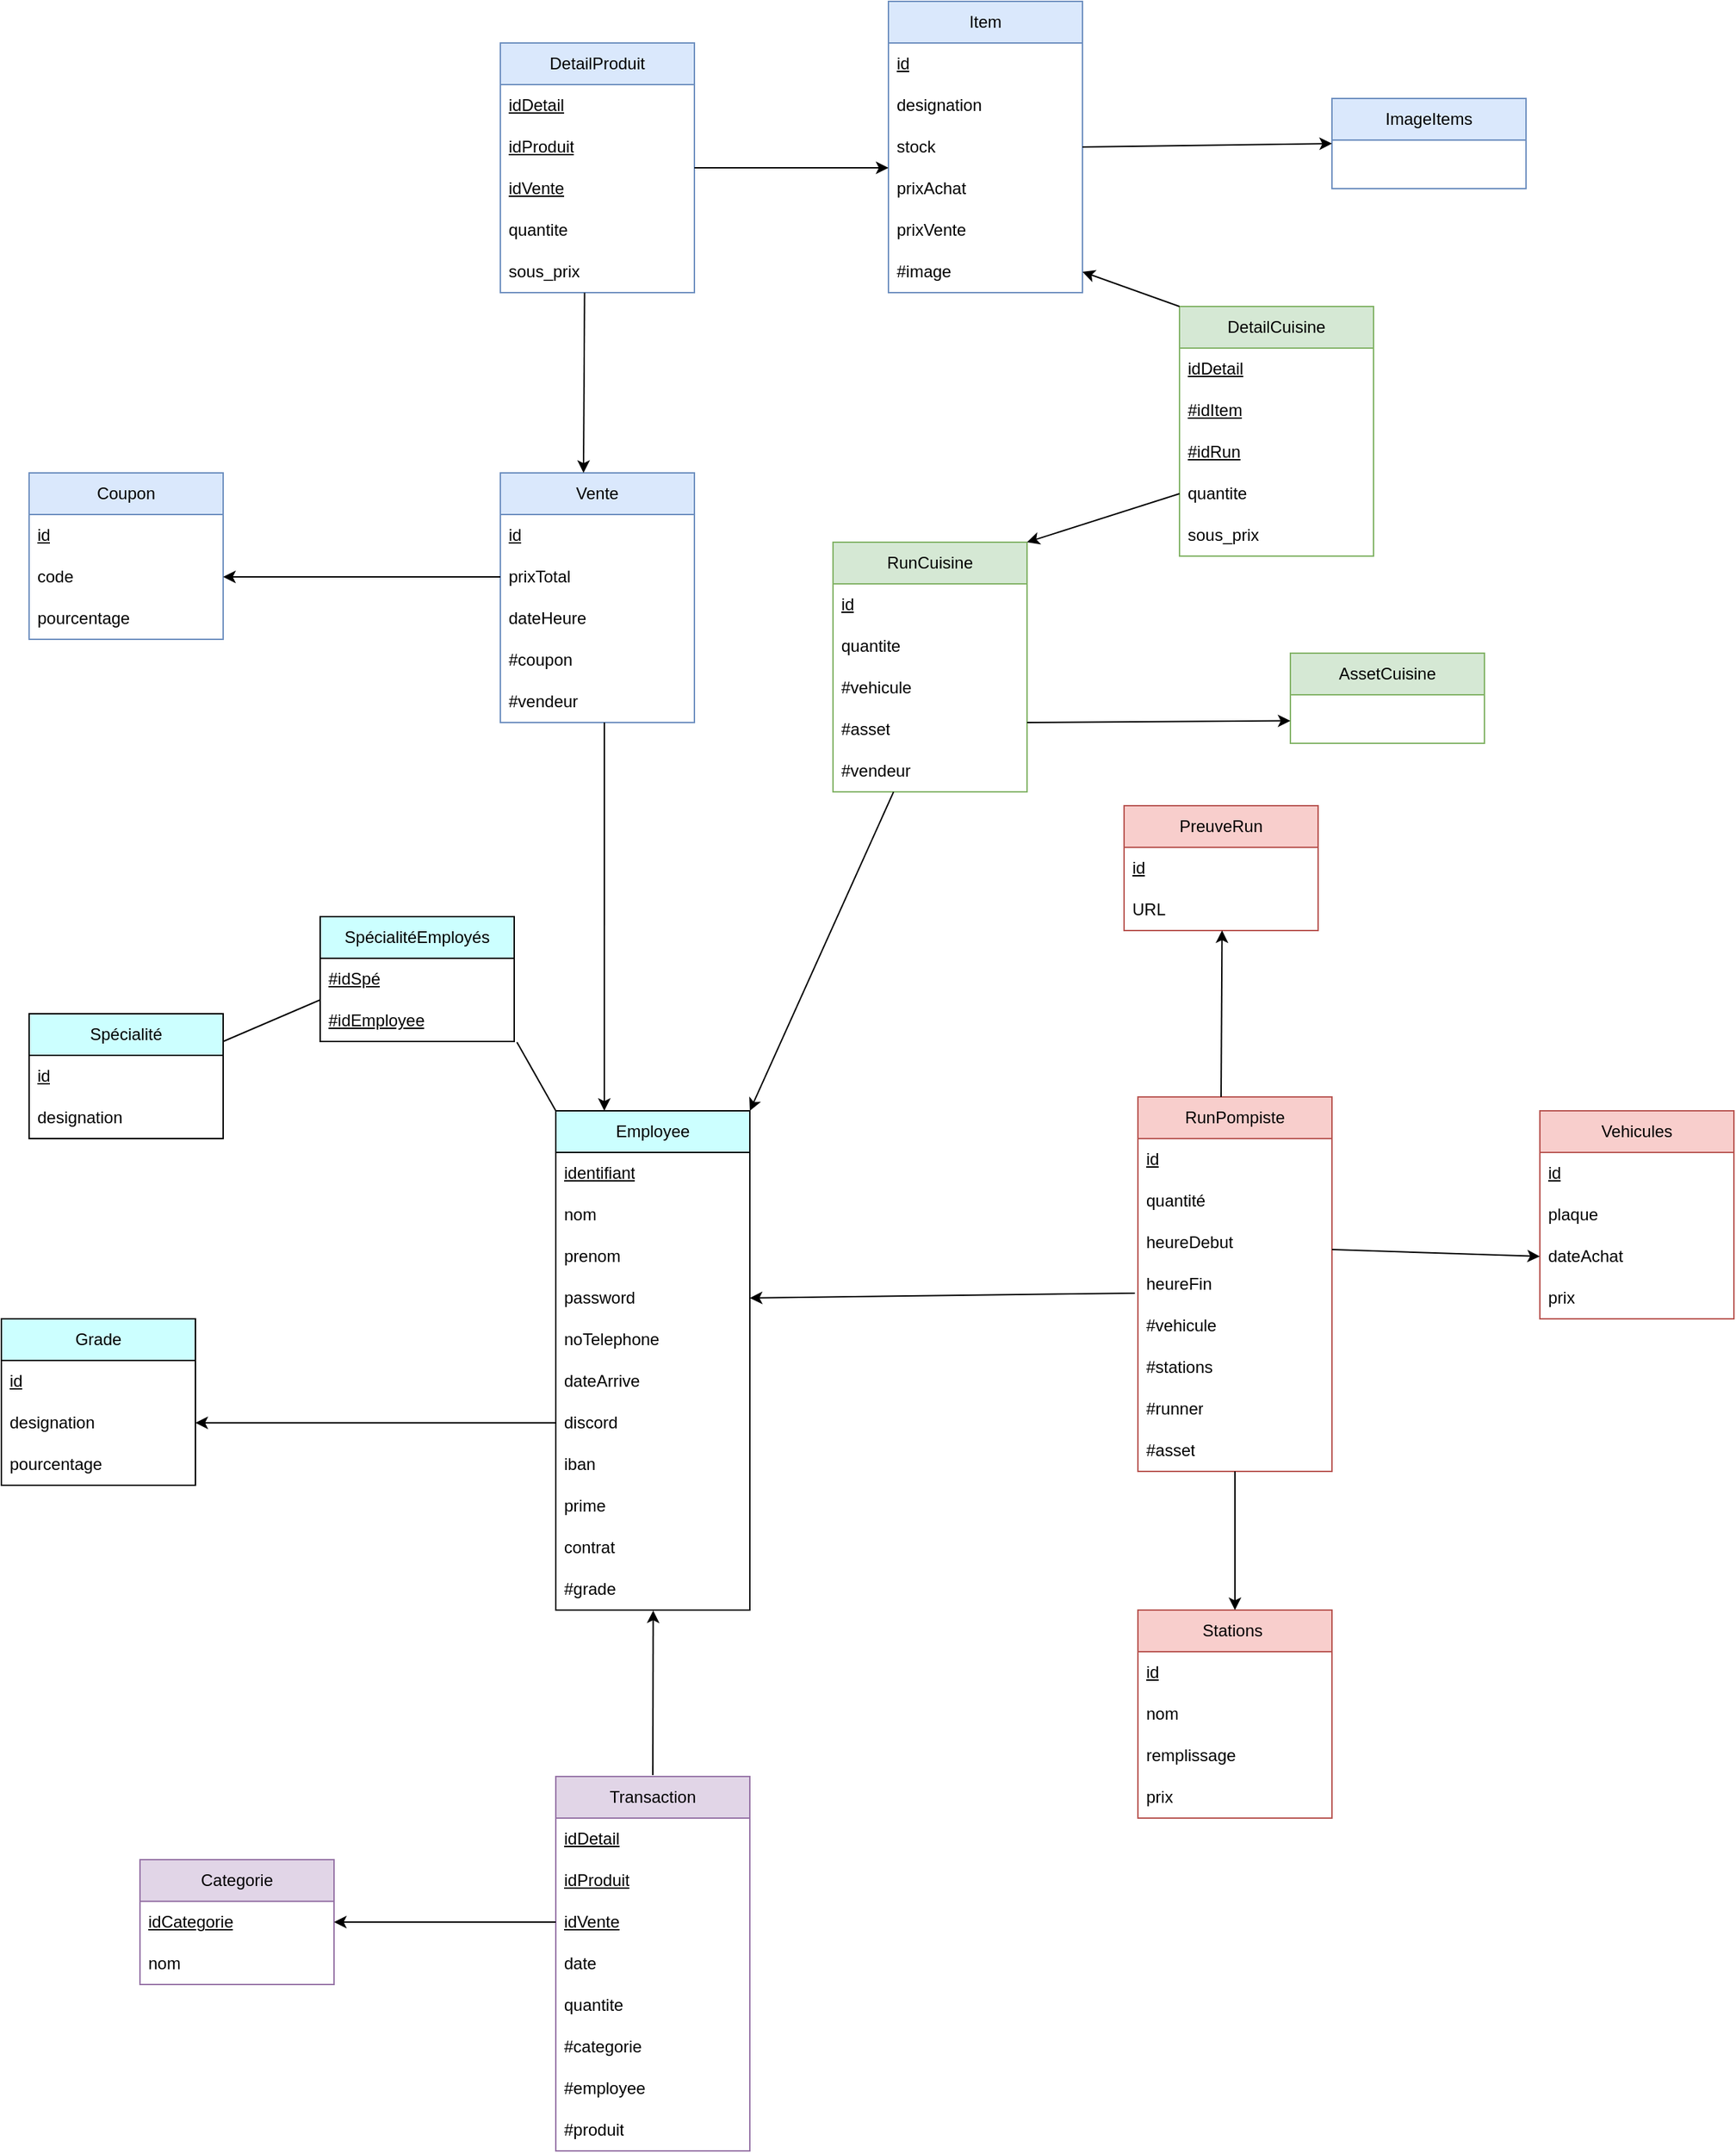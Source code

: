<mxfile version="24.8.6">
  <diagram name="Page-1" id="CFpBC2tndYfITPI11zfm">
    <mxGraphModel dx="2336" dy="1946" grid="1" gridSize="10" guides="1" tooltips="1" connect="1" arrows="1" fold="1" page="1" pageScale="1" pageWidth="827" pageHeight="1169" math="0" shadow="0">
      <root>
        <mxCell id="0" />
        <mxCell id="1" parent="0" />
        <mxCell id="CL2ic2n0Ak3YriDWEZ_L-1" value="Employee" style="swimlane;fontStyle=0;childLayout=stackLayout;horizontal=1;startSize=30;horizontalStack=0;resizeParent=1;resizeParentMax=0;resizeLast=0;collapsible=1;marginBottom=0;whiteSpace=wrap;html=1;fillColor=#CCFFFF;" parent="1" vertex="1">
          <mxGeometry x="-420" y="240" width="140" height="360" as="geometry" />
        </mxCell>
        <mxCell id="CL2ic2n0Ak3YriDWEZ_L-2" value="&lt;u&gt;identifiant&lt;/u&gt;" style="text;strokeColor=none;fillColor=none;align=left;verticalAlign=middle;spacingLeft=4;spacingRight=4;overflow=hidden;points=[[0,0.5],[1,0.5]];portConstraint=eastwest;rotatable=0;whiteSpace=wrap;html=1;" parent="CL2ic2n0Ak3YriDWEZ_L-1" vertex="1">
          <mxGeometry y="30" width="140" height="30" as="geometry" />
        </mxCell>
        <mxCell id="CL2ic2n0Ak3YriDWEZ_L-3" value="nom" style="text;strokeColor=none;fillColor=none;align=left;verticalAlign=middle;spacingLeft=4;spacingRight=4;overflow=hidden;points=[[0,0.5],[1,0.5]];portConstraint=eastwest;rotatable=0;whiteSpace=wrap;html=1;" parent="CL2ic2n0Ak3YriDWEZ_L-1" vertex="1">
          <mxGeometry y="60" width="140" height="30" as="geometry" />
        </mxCell>
        <mxCell id="CL2ic2n0Ak3YriDWEZ_L-4" value="prenom" style="text;strokeColor=none;fillColor=none;align=left;verticalAlign=middle;spacingLeft=4;spacingRight=4;overflow=hidden;points=[[0,0.5],[1,0.5]];portConstraint=eastwest;rotatable=0;whiteSpace=wrap;html=1;" parent="CL2ic2n0Ak3YriDWEZ_L-1" vertex="1">
          <mxGeometry y="90" width="140" height="30" as="geometry" />
        </mxCell>
        <mxCell id="1ZlRHkFUMFrIKa39OTum-62" value="password" style="text;strokeColor=none;fillColor=none;align=left;verticalAlign=middle;spacingLeft=4;spacingRight=4;overflow=hidden;points=[[0,0.5],[1,0.5]];portConstraint=eastwest;rotatable=0;whiteSpace=wrap;html=1;" parent="CL2ic2n0Ak3YriDWEZ_L-1" vertex="1">
          <mxGeometry y="120" width="140" height="30" as="geometry" />
        </mxCell>
        <mxCell id="1ZlRHkFUMFrIKa39OTum-18" value="noTelephone" style="text;strokeColor=none;fillColor=none;align=left;verticalAlign=middle;spacingLeft=4;spacingRight=4;overflow=hidden;points=[[0,0.5],[1,0.5]];portConstraint=eastwest;rotatable=0;whiteSpace=wrap;html=1;" parent="CL2ic2n0Ak3YriDWEZ_L-1" vertex="1">
          <mxGeometry y="150" width="140" height="30" as="geometry" />
        </mxCell>
        <mxCell id="1ZlRHkFUMFrIKa39OTum-20" value="dateArrive" style="text;strokeColor=none;fillColor=none;align=left;verticalAlign=middle;spacingLeft=4;spacingRight=4;overflow=hidden;points=[[0,0.5],[1,0.5]];portConstraint=eastwest;rotatable=0;whiteSpace=wrap;html=1;" parent="CL2ic2n0Ak3YriDWEZ_L-1" vertex="1">
          <mxGeometry y="180" width="140" height="30" as="geometry" />
        </mxCell>
        <mxCell id="1ZlRHkFUMFrIKa39OTum-61" value="discord" style="text;strokeColor=none;fillColor=none;align=left;verticalAlign=middle;spacingLeft=4;spacingRight=4;overflow=hidden;points=[[0,0.5],[1,0.5]];portConstraint=eastwest;rotatable=0;whiteSpace=wrap;html=1;" parent="CL2ic2n0Ak3YriDWEZ_L-1" vertex="1">
          <mxGeometry y="210" width="140" height="30" as="geometry" />
        </mxCell>
        <mxCell id="1ZlRHkFUMFrIKa39OTum-19" value="iban" style="text;strokeColor=none;fillColor=none;align=left;verticalAlign=middle;spacingLeft=4;spacingRight=4;overflow=hidden;points=[[0,0.5],[1,0.5]];portConstraint=eastwest;rotatable=0;whiteSpace=wrap;html=1;" parent="CL2ic2n0Ak3YriDWEZ_L-1" vertex="1">
          <mxGeometry y="240" width="140" height="30" as="geometry" />
        </mxCell>
        <mxCell id="1ZlRHkFUMFrIKa39OTum-60" value="prime" style="text;strokeColor=none;fillColor=none;align=left;verticalAlign=middle;spacingLeft=4;spacingRight=4;overflow=hidden;points=[[0,0.5],[1,0.5]];portConstraint=eastwest;rotatable=0;whiteSpace=wrap;html=1;" parent="CL2ic2n0Ak3YriDWEZ_L-1" vertex="1">
          <mxGeometry y="270" width="140" height="30" as="geometry" />
        </mxCell>
        <mxCell id="CL2ic2n0Ak3YriDWEZ_L-8" value="contrat" style="text;strokeColor=none;fillColor=none;align=left;verticalAlign=middle;spacingLeft=4;spacingRight=4;overflow=hidden;points=[[0,0.5],[1,0.5]];portConstraint=eastwest;rotatable=0;whiteSpace=wrap;html=1;" parent="CL2ic2n0Ak3YriDWEZ_L-1" vertex="1">
          <mxGeometry y="300" width="140" height="30" as="geometry" />
        </mxCell>
        <mxCell id="CL2ic2n0Ak3YriDWEZ_L-7" value="#grade" style="text;strokeColor=none;fillColor=none;align=left;verticalAlign=middle;spacingLeft=4;spacingRight=4;overflow=hidden;points=[[0,0.5],[1,0.5]];portConstraint=eastwest;rotatable=0;whiteSpace=wrap;html=1;" parent="CL2ic2n0Ak3YriDWEZ_L-1" vertex="1">
          <mxGeometry y="330" width="140" height="30" as="geometry" />
        </mxCell>
        <mxCell id="1ZlRHkFUMFrIKa39OTum-7" value="Grade" style="swimlane;fontStyle=0;childLayout=stackLayout;horizontal=1;startSize=30;horizontalStack=0;resizeParent=1;resizeParentMax=0;resizeLast=0;collapsible=1;marginBottom=0;whiteSpace=wrap;html=1;fillColor=#CCFFFF;" parent="1" vertex="1">
          <mxGeometry x="-820" y="390" width="140" height="120" as="geometry" />
        </mxCell>
        <mxCell id="1ZlRHkFUMFrIKa39OTum-8" value="&lt;u&gt;id&lt;/u&gt;" style="text;strokeColor=none;fillColor=none;align=left;verticalAlign=middle;spacingLeft=4;spacingRight=4;overflow=hidden;points=[[0,0.5],[1,0.5]];portConstraint=eastwest;rotatable=0;whiteSpace=wrap;html=1;" parent="1ZlRHkFUMFrIKa39OTum-7" vertex="1">
          <mxGeometry y="30" width="140" height="30" as="geometry" />
        </mxCell>
        <mxCell id="1ZlRHkFUMFrIKa39OTum-17" value="designation" style="text;strokeColor=none;fillColor=none;align=left;verticalAlign=middle;spacingLeft=4;spacingRight=4;overflow=hidden;points=[[0,0.5],[1,0.5]];portConstraint=eastwest;rotatable=0;whiteSpace=wrap;html=1;" parent="1ZlRHkFUMFrIKa39OTum-7" vertex="1">
          <mxGeometry y="60" width="140" height="30" as="geometry" />
        </mxCell>
        <mxCell id="1ZlRHkFUMFrIKa39OTum-9" value="pourcentage" style="text;strokeColor=none;fillColor=none;align=left;verticalAlign=middle;spacingLeft=4;spacingRight=4;overflow=hidden;points=[[0,0.5],[1,0.5]];portConstraint=eastwest;rotatable=0;whiteSpace=wrap;html=1;" parent="1ZlRHkFUMFrIKa39OTum-7" vertex="1">
          <mxGeometry y="90" width="140" height="30" as="geometry" />
        </mxCell>
        <mxCell id="1ZlRHkFUMFrIKa39OTum-13" value="Spécialité" style="swimlane;fontStyle=0;childLayout=stackLayout;horizontal=1;startSize=30;horizontalStack=0;resizeParent=1;resizeParentMax=0;resizeLast=0;collapsible=1;marginBottom=0;whiteSpace=wrap;html=1;fillColor=#CCFFFF;" parent="1" vertex="1">
          <mxGeometry x="-800" y="170" width="140" height="90" as="geometry" />
        </mxCell>
        <mxCell id="1ZlRHkFUMFrIKa39OTum-14" value="&lt;u&gt;id&lt;/u&gt;" style="text;strokeColor=none;fillColor=none;align=left;verticalAlign=middle;spacingLeft=4;spacingRight=4;overflow=hidden;points=[[0,0.5],[1,0.5]];portConstraint=eastwest;rotatable=0;whiteSpace=wrap;html=1;" parent="1ZlRHkFUMFrIKa39OTum-13" vertex="1">
          <mxGeometry y="30" width="140" height="30" as="geometry" />
        </mxCell>
        <mxCell id="1ZlRHkFUMFrIKa39OTum-15" value="designation" style="text;strokeColor=none;fillColor=none;align=left;verticalAlign=middle;spacingLeft=4;spacingRight=4;overflow=hidden;points=[[0,0.5],[1,0.5]];portConstraint=eastwest;rotatable=0;whiteSpace=wrap;html=1;" parent="1ZlRHkFUMFrIKa39OTum-13" vertex="1">
          <mxGeometry y="60" width="140" height="30" as="geometry" />
        </mxCell>
        <mxCell id="1ZlRHkFUMFrIKa39OTum-27" value="RunPompiste" style="swimlane;fontStyle=0;childLayout=stackLayout;horizontal=1;startSize=30;horizontalStack=0;resizeParent=1;resizeParentMax=0;resizeLast=0;collapsible=1;marginBottom=0;whiteSpace=wrap;html=1;fillColor=#f8cecc;strokeColor=#b85450;" parent="1" vertex="1">
          <mxGeometry y="230" width="140" height="270" as="geometry" />
        </mxCell>
        <mxCell id="1ZlRHkFUMFrIKa39OTum-28" value="&lt;u&gt;id&lt;/u&gt;" style="text;strokeColor=none;fillColor=none;align=left;verticalAlign=middle;spacingLeft=4;spacingRight=4;overflow=hidden;points=[[0,0.5],[1,0.5]];portConstraint=eastwest;rotatable=0;whiteSpace=wrap;html=1;" parent="1ZlRHkFUMFrIKa39OTum-27" vertex="1">
          <mxGeometry y="30" width="140" height="30" as="geometry" />
        </mxCell>
        <mxCell id="1ZlRHkFUMFrIKa39OTum-29" value="quantité" style="text;strokeColor=none;fillColor=none;align=left;verticalAlign=middle;spacingLeft=4;spacingRight=4;overflow=hidden;points=[[0,0.5],[1,0.5]];portConstraint=eastwest;rotatable=0;whiteSpace=wrap;html=1;" parent="1ZlRHkFUMFrIKa39OTum-27" vertex="1">
          <mxGeometry y="60" width="140" height="30" as="geometry" />
        </mxCell>
        <mxCell id="1ZlRHkFUMFrIKa39OTum-30" value="heureDebut" style="text;strokeColor=none;fillColor=none;align=left;verticalAlign=middle;spacingLeft=4;spacingRight=4;overflow=hidden;points=[[0,0.5],[1,0.5]];portConstraint=eastwest;rotatable=0;whiteSpace=wrap;html=1;" parent="1ZlRHkFUMFrIKa39OTum-27" vertex="1">
          <mxGeometry y="90" width="140" height="30" as="geometry" />
        </mxCell>
        <mxCell id="1ZlRHkFUMFrIKa39OTum-36" value="heureFin" style="text;strokeColor=none;fillColor=none;align=left;verticalAlign=middle;spacingLeft=4;spacingRight=4;overflow=hidden;points=[[0,0.5],[1,0.5]];portConstraint=eastwest;rotatable=0;whiteSpace=wrap;html=1;" parent="1ZlRHkFUMFrIKa39OTum-27" vertex="1">
          <mxGeometry y="120" width="140" height="30" as="geometry" />
        </mxCell>
        <mxCell id="RQsPvQwO9ckti2ts2siC-19" value="#vehicule" style="text;strokeColor=none;fillColor=none;align=left;verticalAlign=middle;spacingLeft=4;spacingRight=4;overflow=hidden;points=[[0,0.5],[1,0.5]];portConstraint=eastwest;rotatable=0;whiteSpace=wrap;html=1;" vertex="1" parent="1ZlRHkFUMFrIKa39OTum-27">
          <mxGeometry y="150" width="140" height="30" as="geometry" />
        </mxCell>
        <mxCell id="RQsPvQwO9ckti2ts2siC-21" value="#stations" style="text;strokeColor=none;fillColor=none;align=left;verticalAlign=middle;spacingLeft=4;spacingRight=4;overflow=hidden;points=[[0,0.5],[1,0.5]];portConstraint=eastwest;rotatable=0;whiteSpace=wrap;html=1;" vertex="1" parent="1ZlRHkFUMFrIKa39OTum-27">
          <mxGeometry y="180" width="140" height="30" as="geometry" />
        </mxCell>
        <mxCell id="RQsPvQwO9ckti2ts2siC-23" value="#runner" style="text;strokeColor=none;fillColor=none;align=left;verticalAlign=middle;spacingLeft=4;spacingRight=4;overflow=hidden;points=[[0,0.5],[1,0.5]];portConstraint=eastwest;rotatable=0;whiteSpace=wrap;html=1;" vertex="1" parent="1ZlRHkFUMFrIKa39OTum-27">
          <mxGeometry y="210" width="140" height="30" as="geometry" />
        </mxCell>
        <mxCell id="RQsPvQwO9ckti2ts2siC-24" value="#asset" style="text;strokeColor=none;fillColor=none;align=left;verticalAlign=middle;spacingLeft=4;spacingRight=4;overflow=hidden;points=[[0,0.5],[1,0.5]];portConstraint=eastwest;rotatable=0;whiteSpace=wrap;html=1;" vertex="1" parent="1ZlRHkFUMFrIKa39OTum-27">
          <mxGeometry y="240" width="140" height="30" as="geometry" />
        </mxCell>
        <mxCell id="1ZlRHkFUMFrIKa39OTum-38" value="Vehicules" style="swimlane;fontStyle=0;childLayout=stackLayout;horizontal=1;startSize=30;horizontalStack=0;resizeParent=1;resizeParentMax=0;resizeLast=0;collapsible=1;marginBottom=0;whiteSpace=wrap;html=1;fillColor=#f8cecc;strokeColor=#b85450;" parent="1" vertex="1">
          <mxGeometry x="290" y="240" width="140" height="150" as="geometry" />
        </mxCell>
        <mxCell id="1ZlRHkFUMFrIKa39OTum-39" value="&lt;u&gt;id&lt;/u&gt;" style="text;strokeColor=none;fillColor=none;align=left;verticalAlign=middle;spacingLeft=4;spacingRight=4;overflow=hidden;points=[[0,0.5],[1,0.5]];portConstraint=eastwest;rotatable=0;whiteSpace=wrap;html=1;" parent="1ZlRHkFUMFrIKa39OTum-38" vertex="1">
          <mxGeometry y="30" width="140" height="30" as="geometry" />
        </mxCell>
        <mxCell id="1ZlRHkFUMFrIKa39OTum-40" value="plaque" style="text;strokeColor=none;fillColor=none;align=left;verticalAlign=middle;spacingLeft=4;spacingRight=4;overflow=hidden;points=[[0,0.5],[1,0.5]];portConstraint=eastwest;rotatable=0;whiteSpace=wrap;html=1;" parent="1ZlRHkFUMFrIKa39OTum-38" vertex="1">
          <mxGeometry y="60" width="140" height="30" as="geometry" />
        </mxCell>
        <mxCell id="1ZlRHkFUMFrIKa39OTum-41" value="dateAchat" style="text;strokeColor=none;fillColor=none;align=left;verticalAlign=middle;spacingLeft=4;spacingRight=4;overflow=hidden;points=[[0,0.5],[1,0.5]];portConstraint=eastwest;rotatable=0;whiteSpace=wrap;html=1;" parent="1ZlRHkFUMFrIKa39OTum-38" vertex="1">
          <mxGeometry y="90" width="140" height="30" as="geometry" />
        </mxCell>
        <mxCell id="1ZlRHkFUMFrIKa39OTum-42" value="prix" style="text;strokeColor=none;fillColor=none;align=left;verticalAlign=middle;spacingLeft=4;spacingRight=4;overflow=hidden;points=[[0,0.5],[1,0.5]];portConstraint=eastwest;rotatable=0;whiteSpace=wrap;html=1;" parent="1ZlRHkFUMFrIKa39OTum-38" vertex="1">
          <mxGeometry y="120" width="140" height="30" as="geometry" />
        </mxCell>
        <mxCell id="1ZlRHkFUMFrIKa39OTum-43" value="Stations&amp;nbsp;" style="swimlane;fontStyle=0;childLayout=stackLayout;horizontal=1;startSize=30;horizontalStack=0;resizeParent=1;resizeParentMax=0;resizeLast=0;collapsible=1;marginBottom=0;whiteSpace=wrap;html=1;fillColor=#f8cecc;strokeColor=#b85450;" parent="1" vertex="1">
          <mxGeometry y="600" width="140" height="150" as="geometry" />
        </mxCell>
        <mxCell id="1ZlRHkFUMFrIKa39OTum-44" value="&lt;u&gt;id&lt;/u&gt;" style="text;strokeColor=none;fillColor=none;align=left;verticalAlign=middle;spacingLeft=4;spacingRight=4;overflow=hidden;points=[[0,0.5],[1,0.5]];portConstraint=eastwest;rotatable=0;whiteSpace=wrap;html=1;" parent="1ZlRHkFUMFrIKa39OTum-43" vertex="1">
          <mxGeometry y="30" width="140" height="30" as="geometry" />
        </mxCell>
        <mxCell id="1ZlRHkFUMFrIKa39OTum-45" value="nom" style="text;strokeColor=none;fillColor=none;align=left;verticalAlign=middle;spacingLeft=4;spacingRight=4;overflow=hidden;points=[[0,0.5],[1,0.5]];portConstraint=eastwest;rotatable=0;whiteSpace=wrap;html=1;" parent="1ZlRHkFUMFrIKa39OTum-43" vertex="1">
          <mxGeometry y="60" width="140" height="30" as="geometry" />
        </mxCell>
        <mxCell id="1ZlRHkFUMFrIKa39OTum-46" value="remplissage" style="text;strokeColor=none;fillColor=none;align=left;verticalAlign=middle;spacingLeft=4;spacingRight=4;overflow=hidden;points=[[0,0.5],[1,0.5]];portConstraint=eastwest;rotatable=0;whiteSpace=wrap;html=1;" parent="1ZlRHkFUMFrIKa39OTum-43" vertex="1">
          <mxGeometry y="90" width="140" height="30" as="geometry" />
        </mxCell>
        <mxCell id="1ZlRHkFUMFrIKa39OTum-47" value="prix" style="text;strokeColor=none;fillColor=none;align=left;verticalAlign=middle;spacingLeft=4;spacingRight=4;overflow=hidden;points=[[0,0.5],[1,0.5]];portConstraint=eastwest;rotatable=0;whiteSpace=wrap;html=1;" parent="1ZlRHkFUMFrIKa39OTum-43" vertex="1">
          <mxGeometry y="120" width="140" height="30" as="geometry" />
        </mxCell>
        <mxCell id="1ZlRHkFUMFrIKa39OTum-48" value="PreuveRun" style="swimlane;fontStyle=0;childLayout=stackLayout;horizontal=1;startSize=30;horizontalStack=0;resizeParent=1;resizeParentMax=0;resizeLast=0;collapsible=1;marginBottom=0;whiteSpace=wrap;html=1;fillColor=#f8cecc;strokeColor=#b85450;" parent="1" vertex="1">
          <mxGeometry x="-10" y="20" width="140" height="90" as="geometry" />
        </mxCell>
        <mxCell id="1ZlRHkFUMFrIKa39OTum-49" value="&lt;u&gt;id&lt;/u&gt;" style="text;strokeColor=none;fillColor=none;align=left;verticalAlign=middle;spacingLeft=4;spacingRight=4;overflow=hidden;points=[[0,0.5],[1,0.5]];portConstraint=eastwest;rotatable=0;whiteSpace=wrap;html=1;" parent="1ZlRHkFUMFrIKa39OTum-48" vertex="1">
          <mxGeometry y="30" width="140" height="30" as="geometry" />
        </mxCell>
        <mxCell id="1ZlRHkFUMFrIKa39OTum-50" value="URL" style="text;strokeColor=none;fillColor=none;align=left;verticalAlign=middle;spacingLeft=4;spacingRight=4;overflow=hidden;points=[[0,0.5],[1,0.5]];portConstraint=eastwest;rotatable=0;whiteSpace=wrap;html=1;" parent="1ZlRHkFUMFrIKa39OTum-48" vertex="1">
          <mxGeometry y="60" width="140" height="30" as="geometry" />
        </mxCell>
        <mxCell id="1ZlRHkFUMFrIKa39OTum-63" value="Item" style="swimlane;fontStyle=0;childLayout=stackLayout;horizontal=1;startSize=30;horizontalStack=0;resizeParent=1;resizeParentMax=0;resizeLast=0;collapsible=1;marginBottom=0;whiteSpace=wrap;html=1;fillColor=#dae8fc;strokeColor=#6c8ebf;" parent="1" vertex="1">
          <mxGeometry x="-180" y="-560" width="140" height="210" as="geometry" />
        </mxCell>
        <mxCell id="1ZlRHkFUMFrIKa39OTum-64" value="&lt;u&gt;id&lt;/u&gt;" style="text;strokeColor=none;fillColor=none;align=left;verticalAlign=middle;spacingLeft=4;spacingRight=4;overflow=hidden;points=[[0,0.5],[1,0.5]];portConstraint=eastwest;rotatable=0;whiteSpace=wrap;html=1;" parent="1ZlRHkFUMFrIKa39OTum-63" vertex="1">
          <mxGeometry y="30" width="140" height="30" as="geometry" />
        </mxCell>
        <mxCell id="1ZlRHkFUMFrIKa39OTum-65" value="designation" style="text;strokeColor=none;fillColor=none;align=left;verticalAlign=middle;spacingLeft=4;spacingRight=4;overflow=hidden;points=[[0,0.5],[1,0.5]];portConstraint=eastwest;rotatable=0;whiteSpace=wrap;html=1;" parent="1ZlRHkFUMFrIKa39OTum-63" vertex="1">
          <mxGeometry y="60" width="140" height="30" as="geometry" />
        </mxCell>
        <mxCell id="RQsPvQwO9ckti2ts2siC-38" value="stock" style="text;strokeColor=none;fillColor=none;align=left;verticalAlign=middle;spacingLeft=4;spacingRight=4;overflow=hidden;points=[[0,0.5],[1,0.5]];portConstraint=eastwest;rotatable=0;whiteSpace=wrap;html=1;" vertex="1" parent="1ZlRHkFUMFrIKa39OTum-63">
          <mxGeometry y="90" width="140" height="30" as="geometry" />
        </mxCell>
        <mxCell id="1ZlRHkFUMFrIKa39OTum-66" value="prixAchat" style="text;strokeColor=none;fillColor=none;align=left;verticalAlign=middle;spacingLeft=4;spacingRight=4;overflow=hidden;points=[[0,0.5],[1,0.5]];portConstraint=eastwest;rotatable=0;whiteSpace=wrap;html=1;" parent="1ZlRHkFUMFrIKa39OTum-63" vertex="1">
          <mxGeometry y="120" width="140" height="30" as="geometry" />
        </mxCell>
        <mxCell id="1ZlRHkFUMFrIKa39OTum-67" value="prixVente" style="text;strokeColor=none;fillColor=none;align=left;verticalAlign=middle;spacingLeft=4;spacingRight=4;overflow=hidden;points=[[0,0.5],[1,0.5]];portConstraint=eastwest;rotatable=0;whiteSpace=wrap;html=1;" parent="1ZlRHkFUMFrIKa39OTum-63" vertex="1">
          <mxGeometry y="150" width="140" height="30" as="geometry" />
        </mxCell>
        <mxCell id="RQsPvQwO9ckti2ts2siC-27" value="#image" style="text;strokeColor=none;fillColor=none;align=left;verticalAlign=middle;spacingLeft=4;spacingRight=4;overflow=hidden;points=[[0,0.5],[1,0.5]];portConstraint=eastwest;rotatable=0;whiteSpace=wrap;html=1;" vertex="1" parent="1ZlRHkFUMFrIKa39OTum-63">
          <mxGeometry y="180" width="140" height="30" as="geometry" />
        </mxCell>
        <mxCell id="1ZlRHkFUMFrIKa39OTum-68" value="ImageItems" style="swimlane;fontStyle=0;childLayout=stackLayout;horizontal=1;startSize=30;horizontalStack=0;resizeParent=1;resizeParentMax=0;resizeLast=0;collapsible=1;marginBottom=0;whiteSpace=wrap;html=1;fillColor=#dae8fc;strokeColor=#6c8ebf;" parent="1" vertex="1">
          <mxGeometry x="140" y="-490" width="140" height="65" as="geometry" />
        </mxCell>
        <mxCell id="1ZlRHkFUMFrIKa39OTum-69" value="DetailProduit" style="swimlane;fontStyle=0;childLayout=stackLayout;horizontal=1;startSize=30;horizontalStack=0;resizeParent=1;resizeParentMax=0;resizeLast=0;collapsible=1;marginBottom=0;whiteSpace=wrap;html=1;fillColor=#dae8fc;strokeColor=#6c8ebf;" parent="1" vertex="1">
          <mxGeometry x="-460" y="-530" width="140" height="180" as="geometry" />
        </mxCell>
        <mxCell id="1ZlRHkFUMFrIKa39OTum-80" value="&lt;u&gt;idDetail&lt;/u&gt;" style="text;strokeColor=none;fillColor=none;align=left;verticalAlign=middle;spacingLeft=4;spacingRight=4;overflow=hidden;points=[[0,0.5],[1,0.5]];portConstraint=eastwest;rotatable=0;whiteSpace=wrap;html=1;" parent="1ZlRHkFUMFrIKa39OTum-69" vertex="1">
          <mxGeometry y="30" width="140" height="30" as="geometry" />
        </mxCell>
        <mxCell id="1ZlRHkFUMFrIKa39OTum-70" value="&lt;u&gt;idProduit&lt;/u&gt;" style="text;strokeColor=none;fillColor=none;align=left;verticalAlign=middle;spacingLeft=4;spacingRight=4;overflow=hidden;points=[[0,0.5],[1,0.5]];portConstraint=eastwest;rotatable=0;whiteSpace=wrap;html=1;" parent="1ZlRHkFUMFrIKa39OTum-69" vertex="1">
          <mxGeometry y="60" width="140" height="30" as="geometry" />
        </mxCell>
        <mxCell id="1ZlRHkFUMFrIKa39OTum-79" value="&lt;u&gt;idVente&lt;/u&gt;" style="text;strokeColor=none;fillColor=none;align=left;verticalAlign=middle;spacingLeft=4;spacingRight=4;overflow=hidden;points=[[0,0.5],[1,0.5]];portConstraint=eastwest;rotatable=0;whiteSpace=wrap;html=1;" parent="1ZlRHkFUMFrIKa39OTum-69" vertex="1">
          <mxGeometry y="90" width="140" height="30" as="geometry" />
        </mxCell>
        <mxCell id="1ZlRHkFUMFrIKa39OTum-72" value="quantite" style="text;strokeColor=none;fillColor=none;align=left;verticalAlign=middle;spacingLeft=4;spacingRight=4;overflow=hidden;points=[[0,0.5],[1,0.5]];portConstraint=eastwest;rotatable=0;whiteSpace=wrap;html=1;" parent="1ZlRHkFUMFrIKa39OTum-69" vertex="1">
          <mxGeometry y="120" width="140" height="30" as="geometry" />
        </mxCell>
        <mxCell id="1ZlRHkFUMFrIKa39OTum-82" value="sous_prix" style="text;strokeColor=none;fillColor=none;align=left;verticalAlign=middle;spacingLeft=4;spacingRight=4;overflow=hidden;points=[[0,0.5],[1,0.5]];portConstraint=eastwest;rotatable=0;whiteSpace=wrap;html=1;" parent="1ZlRHkFUMFrIKa39OTum-69" vertex="1">
          <mxGeometry y="150" width="140" height="30" as="geometry" />
        </mxCell>
        <mxCell id="1ZlRHkFUMFrIKa39OTum-73" value="Vente" style="swimlane;fontStyle=0;childLayout=stackLayout;horizontal=1;startSize=30;horizontalStack=0;resizeParent=1;resizeParentMax=0;resizeLast=0;collapsible=1;marginBottom=0;whiteSpace=wrap;html=1;fillColor=#dae8fc;strokeColor=#6c8ebf;" parent="1" vertex="1">
          <mxGeometry x="-460" y="-220" width="140" height="180" as="geometry" />
        </mxCell>
        <mxCell id="1ZlRHkFUMFrIKa39OTum-74" value="&lt;u&gt;id&lt;/u&gt;" style="text;strokeColor=none;fillColor=none;align=left;verticalAlign=middle;spacingLeft=4;spacingRight=4;overflow=hidden;points=[[0,0.5],[1,0.5]];portConstraint=eastwest;rotatable=0;whiteSpace=wrap;html=1;" parent="1ZlRHkFUMFrIKa39OTum-73" vertex="1">
          <mxGeometry y="30" width="140" height="30" as="geometry" />
        </mxCell>
        <mxCell id="1ZlRHkFUMFrIKa39OTum-75" value="prixTotal" style="text;strokeColor=none;fillColor=none;align=left;verticalAlign=middle;spacingLeft=4;spacingRight=4;overflow=hidden;points=[[0,0.5],[1,0.5]];portConstraint=eastwest;rotatable=0;whiteSpace=wrap;html=1;" parent="1ZlRHkFUMFrIKa39OTum-73" vertex="1">
          <mxGeometry y="60" width="140" height="30" as="geometry" />
        </mxCell>
        <mxCell id="1ZlRHkFUMFrIKa39OTum-76" value="dateHeure" style="text;strokeColor=none;fillColor=none;align=left;verticalAlign=middle;spacingLeft=4;spacingRight=4;overflow=hidden;points=[[0,0.5],[1,0.5]];portConstraint=eastwest;rotatable=0;whiteSpace=wrap;html=1;" parent="1ZlRHkFUMFrIKa39OTum-73" vertex="1">
          <mxGeometry y="90" width="140" height="30" as="geometry" />
        </mxCell>
        <mxCell id="RQsPvQwO9ckti2ts2siC-4" value="#coupon" style="text;strokeColor=none;fillColor=none;align=left;verticalAlign=middle;spacingLeft=4;spacingRight=4;overflow=hidden;points=[[0,0.5],[1,0.5]];portConstraint=eastwest;rotatable=0;whiteSpace=wrap;html=1;" vertex="1" parent="1ZlRHkFUMFrIKa39OTum-73">
          <mxGeometry y="120" width="140" height="30" as="geometry" />
        </mxCell>
        <mxCell id="RQsPvQwO9ckti2ts2siC-5" value="#vendeur" style="text;strokeColor=none;fillColor=none;align=left;verticalAlign=middle;spacingLeft=4;spacingRight=4;overflow=hidden;points=[[0,0.5],[1,0.5]];portConstraint=eastwest;rotatable=0;whiteSpace=wrap;html=1;" vertex="1" parent="1ZlRHkFUMFrIKa39OTum-73">
          <mxGeometry y="150" width="140" height="30" as="geometry" />
        </mxCell>
        <mxCell id="1ZlRHkFUMFrIKa39OTum-83" value="Coupon" style="swimlane;fontStyle=0;childLayout=stackLayout;horizontal=1;startSize=30;horizontalStack=0;resizeParent=1;resizeParentMax=0;resizeLast=0;collapsible=1;marginBottom=0;whiteSpace=wrap;html=1;fillColor=#dae8fc;strokeColor=#6c8ebf;" parent="1" vertex="1">
          <mxGeometry x="-800" y="-220" width="140" height="120" as="geometry" />
        </mxCell>
        <mxCell id="1ZlRHkFUMFrIKa39OTum-84" value="&lt;u&gt;id&lt;/u&gt;" style="text;strokeColor=none;fillColor=none;align=left;verticalAlign=middle;spacingLeft=4;spacingRight=4;overflow=hidden;points=[[0,0.5],[1,0.5]];portConstraint=eastwest;rotatable=0;whiteSpace=wrap;html=1;" parent="1ZlRHkFUMFrIKa39OTum-83" vertex="1">
          <mxGeometry y="30" width="140" height="30" as="geometry" />
        </mxCell>
        <mxCell id="1ZlRHkFUMFrIKa39OTum-85" value="code" style="text;strokeColor=none;fillColor=none;align=left;verticalAlign=middle;spacingLeft=4;spacingRight=4;overflow=hidden;points=[[0,0.5],[1,0.5]];portConstraint=eastwest;rotatable=0;whiteSpace=wrap;html=1;" parent="1ZlRHkFUMFrIKa39OTum-83" vertex="1">
          <mxGeometry y="60" width="140" height="30" as="geometry" />
        </mxCell>
        <mxCell id="1ZlRHkFUMFrIKa39OTum-86" value="pourcentage" style="text;strokeColor=none;fillColor=none;align=left;verticalAlign=middle;spacingLeft=4;spacingRight=4;overflow=hidden;points=[[0,0.5],[1,0.5]];portConstraint=eastwest;rotatable=0;whiteSpace=wrap;html=1;" parent="1ZlRHkFUMFrIKa39OTum-83" vertex="1">
          <mxGeometry y="90" width="140" height="30" as="geometry" />
        </mxCell>
        <mxCell id="RQsPvQwO9ckti2ts2siC-7" style="edgeStyle=orthogonalEdgeStyle;rounded=0;orthogonalLoop=1;jettySize=auto;html=1;exitX=0;exitY=0.5;exitDx=0;exitDy=0;" edge="1" parent="1" source="1ZlRHkFUMFrIKa39OTum-75" target="1ZlRHkFUMFrIKa39OTum-85">
          <mxGeometry relative="1" as="geometry" />
        </mxCell>
        <mxCell id="RQsPvQwO9ckti2ts2siC-8" style="edgeStyle=orthogonalEdgeStyle;rounded=0;orthogonalLoop=1;jettySize=auto;html=1;exitX=0.434;exitY=1.004;exitDx=0;exitDy=0;exitPerimeter=0;" edge="1" parent="1" source="1ZlRHkFUMFrIKa39OTum-82">
          <mxGeometry relative="1" as="geometry">
            <mxPoint x="-394" y="-349" as="sourcePoint" />
            <mxPoint x="-400" y="-220" as="targetPoint" />
            <Array as="points">
              <mxPoint x="-400" y="-350" />
            </Array>
          </mxGeometry>
        </mxCell>
        <mxCell id="RQsPvQwO9ckti2ts2siC-10" value="" style="endArrow=classic;html=1;rounded=0;entryX=0;entryY=0;entryDx=0;entryDy=0;entryPerimeter=0;" edge="1" parent="1" target="1ZlRHkFUMFrIKa39OTum-66">
          <mxGeometry width="50" height="50" relative="1" as="geometry">
            <mxPoint x="-320" y="-440" as="sourcePoint" />
            <mxPoint x="-270" y="-490" as="targetPoint" />
          </mxGeometry>
        </mxCell>
        <mxCell id="RQsPvQwO9ckti2ts2siC-12" style="edgeStyle=orthogonalEdgeStyle;rounded=0;orthogonalLoop=1;jettySize=auto;html=1;exitX=0;exitY=0.5;exitDx=0;exitDy=0;entryX=1;entryY=0.5;entryDx=0;entryDy=0;" edge="1" parent="1" source="1ZlRHkFUMFrIKa39OTum-61" target="1ZlRHkFUMFrIKa39OTum-17">
          <mxGeometry relative="1" as="geometry" />
        </mxCell>
        <mxCell id="RQsPvQwO9ckti2ts2siC-13" value="SpécialitéEmployés" style="swimlane;fontStyle=0;childLayout=stackLayout;horizontal=1;startSize=30;horizontalStack=0;resizeParent=1;resizeParentMax=0;resizeLast=0;collapsible=1;marginBottom=0;whiteSpace=wrap;html=1;fillColor=#CCFFFF;" vertex="1" parent="1">
          <mxGeometry x="-590" y="100" width="140" height="90" as="geometry" />
        </mxCell>
        <mxCell id="RQsPvQwO9ckti2ts2siC-14" value="&lt;u&gt;#idSpé&lt;/u&gt;" style="text;strokeColor=none;fillColor=none;align=left;verticalAlign=middle;spacingLeft=4;spacingRight=4;overflow=hidden;points=[[0,0.5],[1,0.5]];portConstraint=eastwest;rotatable=0;whiteSpace=wrap;html=1;" vertex="1" parent="RQsPvQwO9ckti2ts2siC-13">
          <mxGeometry y="30" width="140" height="30" as="geometry" />
        </mxCell>
        <mxCell id="RQsPvQwO9ckti2ts2siC-15" value="&lt;u&gt;#idEmployee&lt;/u&gt;" style="text;strokeColor=none;fillColor=none;align=left;verticalAlign=middle;spacingLeft=4;spacingRight=4;overflow=hidden;points=[[0,0.5],[1,0.5]];portConstraint=eastwest;rotatable=0;whiteSpace=wrap;html=1;" vertex="1" parent="RQsPvQwO9ckti2ts2siC-13">
          <mxGeometry y="60" width="140" height="30" as="geometry" />
        </mxCell>
        <mxCell id="RQsPvQwO9ckti2ts2siC-16" value="" style="endArrow=none;html=1;rounded=0;entryX=1.014;entryY=1.016;entryDx=0;entryDy=0;entryPerimeter=0;" edge="1" parent="1" target="RQsPvQwO9ckti2ts2siC-15">
          <mxGeometry width="50" height="50" relative="1" as="geometry">
            <mxPoint x="-420" y="240" as="sourcePoint" />
            <mxPoint x="-370" y="190" as="targetPoint" />
          </mxGeometry>
        </mxCell>
        <mxCell id="RQsPvQwO9ckti2ts2siC-17" value="" style="endArrow=none;html=1;rounded=0;entryX=1.014;entryY=1.016;entryDx=0;entryDy=0;entryPerimeter=0;exitX=0;exitY=0;exitDx=0;exitDy=0;exitPerimeter=0;" edge="1" parent="1" source="RQsPvQwO9ckti2ts2siC-15">
          <mxGeometry width="50" height="50" relative="1" as="geometry">
            <mxPoint x="-632" y="240" as="sourcePoint" />
            <mxPoint x="-660" y="190" as="targetPoint" />
          </mxGeometry>
        </mxCell>
        <mxCell id="RQsPvQwO9ckti2ts2siC-18" style="edgeStyle=orthogonalEdgeStyle;rounded=0;orthogonalLoop=1;jettySize=auto;html=1;entryX=0.25;entryY=0;entryDx=0;entryDy=0;exitX=0.536;exitY=1;exitDx=0;exitDy=0;exitPerimeter=0;" edge="1" parent="1" source="RQsPvQwO9ckti2ts2siC-5" target="CL2ic2n0Ak3YriDWEZ_L-1">
          <mxGeometry relative="1" as="geometry">
            <mxPoint x="-390" y="-30" as="sourcePoint" />
            <mxPoint x="-570" as="targetPoint" />
          </mxGeometry>
        </mxCell>
        <mxCell id="RQsPvQwO9ckti2ts2siC-20" value="" style="endArrow=classic;html=1;rounded=0;entryX=0;entryY=0.5;entryDx=0;entryDy=0;" edge="1" parent="1" target="1ZlRHkFUMFrIKa39OTum-41">
          <mxGeometry width="50" height="50" relative="1" as="geometry">
            <mxPoint x="140" y="340" as="sourcePoint" />
            <mxPoint x="190" y="290" as="targetPoint" />
          </mxGeometry>
        </mxCell>
        <mxCell id="RQsPvQwO9ckti2ts2siC-22" value="" style="endArrow=classic;html=1;rounded=0;entryX=0.5;entryY=0;entryDx=0;entryDy=0;" edge="1" parent="1" target="1ZlRHkFUMFrIKa39OTum-43">
          <mxGeometry width="50" height="50" relative="1" as="geometry">
            <mxPoint x="70" y="500" as="sourcePoint" />
            <mxPoint x="280" y="475" as="targetPoint" />
          </mxGeometry>
        </mxCell>
        <mxCell id="RQsPvQwO9ckti2ts2siC-25" value="" style="endArrow=classic;html=1;rounded=0;entryX=0.505;entryY=0.997;entryDx=0;entryDy=0;entryPerimeter=0;" edge="1" parent="1" target="1ZlRHkFUMFrIKa39OTum-50">
          <mxGeometry width="50" height="50" relative="1" as="geometry">
            <mxPoint x="60" y="230" as="sourcePoint" />
            <mxPoint x="110" y="180" as="targetPoint" />
          </mxGeometry>
        </mxCell>
        <mxCell id="RQsPvQwO9ckti2ts2siC-26" value="" style="endArrow=classic;html=1;rounded=0;entryX=1;entryY=0.5;entryDx=0;entryDy=0;exitX=-0.016;exitY=0.715;exitDx=0;exitDy=0;exitPerimeter=0;" edge="1" parent="1" source="1ZlRHkFUMFrIKa39OTum-36" target="1ZlRHkFUMFrIKa39OTum-62">
          <mxGeometry width="50" height="50" relative="1" as="geometry">
            <mxPoint x="-130" y="315" as="sourcePoint" />
            <mxPoint x="-130" y="415" as="targetPoint" />
          </mxGeometry>
        </mxCell>
        <mxCell id="RQsPvQwO9ckti2ts2siC-28" value="" style="endArrow=classic;html=1;rounded=0;entryX=0;entryY=0.5;entryDx=0;entryDy=0;exitX=1;exitY=0.5;exitDx=0;exitDy=0;" edge="1" parent="1" source="RQsPvQwO9ckti2ts2siC-38" target="1ZlRHkFUMFrIKa39OTum-68">
          <mxGeometry width="50" height="50" relative="1" as="geometry">
            <mxPoint x="-30" y="-450" as="sourcePoint" />
            <mxPoint x="120" y="-450" as="targetPoint" />
          </mxGeometry>
        </mxCell>
        <mxCell id="RQsPvQwO9ckti2ts2siC-29" value="RunCuisine" style="swimlane;fontStyle=0;childLayout=stackLayout;horizontal=1;startSize=30;horizontalStack=0;resizeParent=1;resizeParentMax=0;resizeLast=0;collapsible=1;marginBottom=0;whiteSpace=wrap;html=1;fillColor=#d5e8d4;strokeColor=#82b366;" vertex="1" parent="1">
          <mxGeometry x="-220" y="-170" width="140" height="180" as="geometry" />
        </mxCell>
        <mxCell id="RQsPvQwO9ckti2ts2siC-30" value="&lt;u&gt;id&lt;/u&gt;" style="text;strokeColor=none;fillColor=none;align=left;verticalAlign=middle;spacingLeft=4;spacingRight=4;overflow=hidden;points=[[0,0.5],[1,0.5]];portConstraint=eastwest;rotatable=0;whiteSpace=wrap;html=1;" vertex="1" parent="RQsPvQwO9ckti2ts2siC-29">
          <mxGeometry y="30" width="140" height="30" as="geometry" />
        </mxCell>
        <mxCell id="RQsPvQwO9ckti2ts2siC-40" value="quantite" style="text;strokeColor=none;fillColor=none;align=left;verticalAlign=middle;spacingLeft=4;spacingRight=4;overflow=hidden;points=[[0,0.5],[1,0.5]];portConstraint=eastwest;rotatable=0;whiteSpace=wrap;html=1;" vertex="1" parent="RQsPvQwO9ckti2ts2siC-29">
          <mxGeometry y="60" width="140" height="30" as="geometry" />
        </mxCell>
        <mxCell id="RQsPvQwO9ckti2ts2siC-41" value="#vehicule" style="text;strokeColor=none;fillColor=none;align=left;verticalAlign=middle;spacingLeft=4;spacingRight=4;overflow=hidden;points=[[0,0.5],[1,0.5]];portConstraint=eastwest;rotatable=0;whiteSpace=wrap;html=1;" vertex="1" parent="RQsPvQwO9ckti2ts2siC-29">
          <mxGeometry y="90" width="140" height="30" as="geometry" />
        </mxCell>
        <mxCell id="RQsPvQwO9ckti2ts2siC-42" value="#asset" style="text;strokeColor=none;fillColor=none;align=left;verticalAlign=middle;spacingLeft=4;spacingRight=4;overflow=hidden;points=[[0,0.5],[1,0.5]];portConstraint=eastwest;rotatable=0;whiteSpace=wrap;html=1;" vertex="1" parent="RQsPvQwO9ckti2ts2siC-29">
          <mxGeometry y="120" width="140" height="30" as="geometry" />
        </mxCell>
        <mxCell id="RQsPvQwO9ckti2ts2siC-43" value="#vendeur" style="text;strokeColor=none;fillColor=none;align=left;verticalAlign=middle;spacingLeft=4;spacingRight=4;overflow=hidden;points=[[0,0.5],[1,0.5]];portConstraint=eastwest;rotatable=0;whiteSpace=wrap;html=1;" vertex="1" parent="RQsPvQwO9ckti2ts2siC-29">
          <mxGeometry y="150" width="140" height="30" as="geometry" />
        </mxCell>
        <mxCell id="RQsPvQwO9ckti2ts2siC-44" value="DetailCuisine" style="swimlane;fontStyle=0;childLayout=stackLayout;horizontal=1;startSize=30;horizontalStack=0;resizeParent=1;resizeParentMax=0;resizeLast=0;collapsible=1;marginBottom=0;whiteSpace=wrap;html=1;fillColor=#d5e8d4;strokeColor=#82b366;" vertex="1" parent="1">
          <mxGeometry x="30" y="-340" width="140" height="180" as="geometry" />
        </mxCell>
        <mxCell id="RQsPvQwO9ckti2ts2siC-45" value="&lt;u&gt;idDetail&lt;/u&gt;" style="text;strokeColor=none;fillColor=none;align=left;verticalAlign=middle;spacingLeft=4;spacingRight=4;overflow=hidden;points=[[0,0.5],[1,0.5]];portConstraint=eastwest;rotatable=0;whiteSpace=wrap;html=1;" vertex="1" parent="RQsPvQwO9ckti2ts2siC-44">
          <mxGeometry y="30" width="140" height="30" as="geometry" />
        </mxCell>
        <mxCell id="RQsPvQwO9ckti2ts2siC-46" value="&lt;u&gt;#idItem&lt;/u&gt;" style="text;strokeColor=none;fillColor=none;align=left;verticalAlign=middle;spacingLeft=4;spacingRight=4;overflow=hidden;points=[[0,0.5],[1,0.5]];portConstraint=eastwest;rotatable=0;whiteSpace=wrap;html=1;" vertex="1" parent="RQsPvQwO9ckti2ts2siC-44">
          <mxGeometry y="60" width="140" height="30" as="geometry" />
        </mxCell>
        <mxCell id="RQsPvQwO9ckti2ts2siC-47" value="&lt;u&gt;#idRun&lt;/u&gt;" style="text;strokeColor=none;fillColor=none;align=left;verticalAlign=middle;spacingLeft=4;spacingRight=4;overflow=hidden;points=[[0,0.5],[1,0.5]];portConstraint=eastwest;rotatable=0;whiteSpace=wrap;html=1;" vertex="1" parent="RQsPvQwO9ckti2ts2siC-44">
          <mxGeometry y="90" width="140" height="30" as="geometry" />
        </mxCell>
        <mxCell id="RQsPvQwO9ckti2ts2siC-48" value="quantite" style="text;strokeColor=none;fillColor=none;align=left;verticalAlign=middle;spacingLeft=4;spacingRight=4;overflow=hidden;points=[[0,0.5],[1,0.5]];portConstraint=eastwest;rotatable=0;whiteSpace=wrap;html=1;" vertex="1" parent="RQsPvQwO9ckti2ts2siC-44">
          <mxGeometry y="120" width="140" height="30" as="geometry" />
        </mxCell>
        <mxCell id="RQsPvQwO9ckti2ts2siC-49" value="sous_prix" style="text;strokeColor=none;fillColor=none;align=left;verticalAlign=middle;spacingLeft=4;spacingRight=4;overflow=hidden;points=[[0,0.5],[1,0.5]];portConstraint=eastwest;rotatable=0;whiteSpace=wrap;html=1;" vertex="1" parent="RQsPvQwO9ckti2ts2siC-44">
          <mxGeometry y="150" width="140" height="30" as="geometry" />
        </mxCell>
        <mxCell id="RQsPvQwO9ckti2ts2siC-50" value="AssetCuisine" style="swimlane;fontStyle=0;childLayout=stackLayout;horizontal=1;startSize=30;horizontalStack=0;resizeParent=1;resizeParentMax=0;resizeLast=0;collapsible=1;marginBottom=0;whiteSpace=wrap;html=1;fillColor=#d5e8d4;strokeColor=#82b366;" vertex="1" parent="1">
          <mxGeometry x="110" y="-90" width="140" height="65" as="geometry" />
        </mxCell>
        <mxCell id="RQsPvQwO9ckti2ts2siC-52" value="" style="endArrow=classic;html=1;rounded=0;exitX=0.312;exitY=1.002;exitDx=0;exitDy=0;exitPerimeter=0;entryX=1;entryY=0;entryDx=0;entryDy=0;" edge="1" parent="1" source="RQsPvQwO9ckti2ts2siC-43" target="CL2ic2n0Ak3YriDWEZ_L-1">
          <mxGeometry width="50" height="50" relative="1" as="geometry">
            <mxPoint x="-170" y="110" as="sourcePoint" />
            <mxPoint x="-120" y="60" as="targetPoint" />
          </mxGeometry>
        </mxCell>
        <mxCell id="RQsPvQwO9ckti2ts2siC-53" value="" style="endArrow=classic;html=1;rounded=0;entryX=0;entryY=0.75;entryDx=0;entryDy=0;" edge="1" parent="1" target="RQsPvQwO9ckti2ts2siC-50">
          <mxGeometry width="50" height="50" relative="1" as="geometry">
            <mxPoint x="-80" y="-40" as="sourcePoint" />
            <mxPoint x="-30" y="-90" as="targetPoint" />
          </mxGeometry>
        </mxCell>
        <mxCell id="RQsPvQwO9ckti2ts2siC-54" value="" style="endArrow=classic;html=1;rounded=0;exitX=0;exitY=0.5;exitDx=0;exitDy=0;" edge="1" parent="1" source="RQsPvQwO9ckti2ts2siC-48">
          <mxGeometry width="50" height="50" relative="1" as="geometry">
            <mxPoint x="-220" y="-239" as="sourcePoint" />
            <mxPoint x="-80" y="-170" as="targetPoint" />
          </mxGeometry>
        </mxCell>
        <mxCell id="RQsPvQwO9ckti2ts2siC-55" value="" style="endArrow=classic;html=1;rounded=0;entryX=1;entryY=0.5;entryDx=0;entryDy=0;" edge="1" parent="1" target="RQsPvQwO9ckti2ts2siC-27">
          <mxGeometry width="50" height="50" relative="1" as="geometry">
            <mxPoint x="30" y="-340" as="sourcePoint" />
            <mxPoint x="80" y="-390" as="targetPoint" />
          </mxGeometry>
        </mxCell>
        <mxCell id="RQsPvQwO9ckti2ts2siC-56" value="Transaction" style="swimlane;fontStyle=0;childLayout=stackLayout;horizontal=1;startSize=30;horizontalStack=0;resizeParent=1;resizeParentMax=0;resizeLast=0;collapsible=1;marginBottom=0;whiteSpace=wrap;html=1;fillColor=#e1d5e7;strokeColor=#9673a6;" vertex="1" parent="1">
          <mxGeometry x="-420" y="720" width="140" height="270" as="geometry" />
        </mxCell>
        <mxCell id="RQsPvQwO9ckti2ts2siC-57" value="&lt;u&gt;idDetail&lt;/u&gt;" style="text;strokeColor=none;fillColor=none;align=left;verticalAlign=middle;spacingLeft=4;spacingRight=4;overflow=hidden;points=[[0,0.5],[1,0.5]];portConstraint=eastwest;rotatable=0;whiteSpace=wrap;html=1;" vertex="1" parent="RQsPvQwO9ckti2ts2siC-56">
          <mxGeometry y="30" width="140" height="30" as="geometry" />
        </mxCell>
        <mxCell id="RQsPvQwO9ckti2ts2siC-58" value="&lt;u&gt;idProduit&lt;/u&gt;" style="text;strokeColor=none;fillColor=none;align=left;verticalAlign=middle;spacingLeft=4;spacingRight=4;overflow=hidden;points=[[0,0.5],[1,0.5]];portConstraint=eastwest;rotatable=0;whiteSpace=wrap;html=1;" vertex="1" parent="RQsPvQwO9ckti2ts2siC-56">
          <mxGeometry y="60" width="140" height="30" as="geometry" />
        </mxCell>
        <mxCell id="RQsPvQwO9ckti2ts2siC-59" value="&lt;u&gt;idVente&lt;/u&gt;" style="text;strokeColor=none;fillColor=none;align=left;verticalAlign=middle;spacingLeft=4;spacingRight=4;overflow=hidden;points=[[0,0.5],[1,0.5]];portConstraint=eastwest;rotatable=0;whiteSpace=wrap;html=1;" vertex="1" parent="RQsPvQwO9ckti2ts2siC-56">
          <mxGeometry y="90" width="140" height="30" as="geometry" />
        </mxCell>
        <mxCell id="RQsPvQwO9ckti2ts2siC-61" value="date" style="text;strokeColor=none;fillColor=none;align=left;verticalAlign=middle;spacingLeft=4;spacingRight=4;overflow=hidden;points=[[0,0.5],[1,0.5]];portConstraint=eastwest;rotatable=0;whiteSpace=wrap;html=1;" vertex="1" parent="RQsPvQwO9ckti2ts2siC-56">
          <mxGeometry y="120" width="140" height="30" as="geometry" />
        </mxCell>
        <mxCell id="RQsPvQwO9ckti2ts2siC-74" value="quantite" style="text;strokeColor=none;fillColor=none;align=left;verticalAlign=middle;spacingLeft=4;spacingRight=4;overflow=hidden;points=[[0,0.5],[1,0.5]];portConstraint=eastwest;rotatable=0;whiteSpace=wrap;html=1;" vertex="1" parent="RQsPvQwO9ckti2ts2siC-56">
          <mxGeometry y="150" width="140" height="30" as="geometry" />
        </mxCell>
        <mxCell id="RQsPvQwO9ckti2ts2siC-69" value="#categorie" style="text;strokeColor=none;fillColor=none;align=left;verticalAlign=middle;spacingLeft=4;spacingRight=4;overflow=hidden;points=[[0,0.5],[1,0.5]];portConstraint=eastwest;rotatable=0;whiteSpace=wrap;html=1;" vertex="1" parent="RQsPvQwO9ckti2ts2siC-56">
          <mxGeometry y="180" width="140" height="30" as="geometry" />
        </mxCell>
        <mxCell id="RQsPvQwO9ckti2ts2siC-71" value="#employee" style="text;strokeColor=none;fillColor=none;align=left;verticalAlign=middle;spacingLeft=4;spacingRight=4;overflow=hidden;points=[[0,0.5],[1,0.5]];portConstraint=eastwest;rotatable=0;whiteSpace=wrap;html=1;" vertex="1" parent="RQsPvQwO9ckti2ts2siC-56">
          <mxGeometry y="210" width="140" height="30" as="geometry" />
        </mxCell>
        <mxCell id="RQsPvQwO9ckti2ts2siC-73" value="#produit" style="text;strokeColor=none;fillColor=none;align=left;verticalAlign=middle;spacingLeft=4;spacingRight=4;overflow=hidden;points=[[0,0.5],[1,0.5]];portConstraint=eastwest;rotatable=0;whiteSpace=wrap;html=1;" vertex="1" parent="RQsPvQwO9ckti2ts2siC-56">
          <mxGeometry y="240" width="140" height="30" as="geometry" />
        </mxCell>
        <mxCell id="RQsPvQwO9ckti2ts2siC-62" value="Categorie" style="swimlane;fontStyle=0;childLayout=stackLayout;horizontal=1;startSize=30;horizontalStack=0;resizeParent=1;resizeParentMax=0;resizeLast=0;collapsible=1;marginBottom=0;whiteSpace=wrap;html=1;fillColor=#e1d5e7;strokeColor=#9673a6;" vertex="1" parent="1">
          <mxGeometry x="-720" y="780" width="140" height="90" as="geometry" />
        </mxCell>
        <mxCell id="RQsPvQwO9ckti2ts2siC-63" value="&lt;u&gt;idCategorie&lt;/u&gt;" style="text;strokeColor=none;fillColor=none;align=left;verticalAlign=middle;spacingLeft=4;spacingRight=4;overflow=hidden;points=[[0,0.5],[1,0.5]];portConstraint=eastwest;rotatable=0;whiteSpace=wrap;html=1;" vertex="1" parent="RQsPvQwO9ckti2ts2siC-62">
          <mxGeometry y="30" width="140" height="30" as="geometry" />
        </mxCell>
        <mxCell id="RQsPvQwO9ckti2ts2siC-68" value="nom" style="text;strokeColor=none;fillColor=none;align=left;verticalAlign=middle;spacingLeft=4;spacingRight=4;overflow=hidden;points=[[0,0.5],[1,0.5]];portConstraint=eastwest;rotatable=0;whiteSpace=wrap;html=1;" vertex="1" parent="RQsPvQwO9ckti2ts2siC-62">
          <mxGeometry y="60" width="140" height="30" as="geometry" />
        </mxCell>
        <mxCell id="RQsPvQwO9ckti2ts2siC-70" value="" style="endArrow=classic;html=1;rounded=0;exitX=0;exitY=0.5;exitDx=0;exitDy=0;entryX=1;entryY=0.5;entryDx=0;entryDy=0;" edge="1" parent="1" source="RQsPvQwO9ckti2ts2siC-59" target="RQsPvQwO9ckti2ts2siC-63">
          <mxGeometry width="50" height="50" relative="1" as="geometry">
            <mxPoint x="-450" y="710" as="sourcePoint" />
            <mxPoint x="-400" y="660" as="targetPoint" />
          </mxGeometry>
        </mxCell>
        <mxCell id="RQsPvQwO9ckti2ts2siC-72" value="" style="endArrow=classic;html=1;rounded=0;entryX=0.502;entryY=1.011;entryDx=0;entryDy=0;entryPerimeter=0;" edge="1" parent="1" target="CL2ic2n0Ak3YriDWEZ_L-7">
          <mxGeometry width="50" height="50" relative="1" as="geometry">
            <mxPoint x="-350" y="719" as="sourcePoint" />
            <mxPoint x="-290" y="630" as="targetPoint" />
          </mxGeometry>
        </mxCell>
      </root>
    </mxGraphModel>
  </diagram>
</mxfile>
